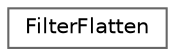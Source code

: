 digraph "Graphical Class Hierarchy"
{
 // INTERACTIVE_SVG=YES
 // LATEX_PDF_SIZE
  bgcolor="transparent";
  edge [fontname=Helvetica,fontsize=10,labelfontname=Helvetica,labelfontsize=10];
  node [fontname=Helvetica,fontsize=10,shape=box,height=0.2,width=0.4];
  rankdir="LR";
  Node0 [label="FilterFlatten",height=0.2,width=0.4,color="grey40", fillcolor="white", style="filled",URL="$df/d7a/class_filter_flatten.html",tooltip="The implementation of the \"flatten\" filter."];
}
